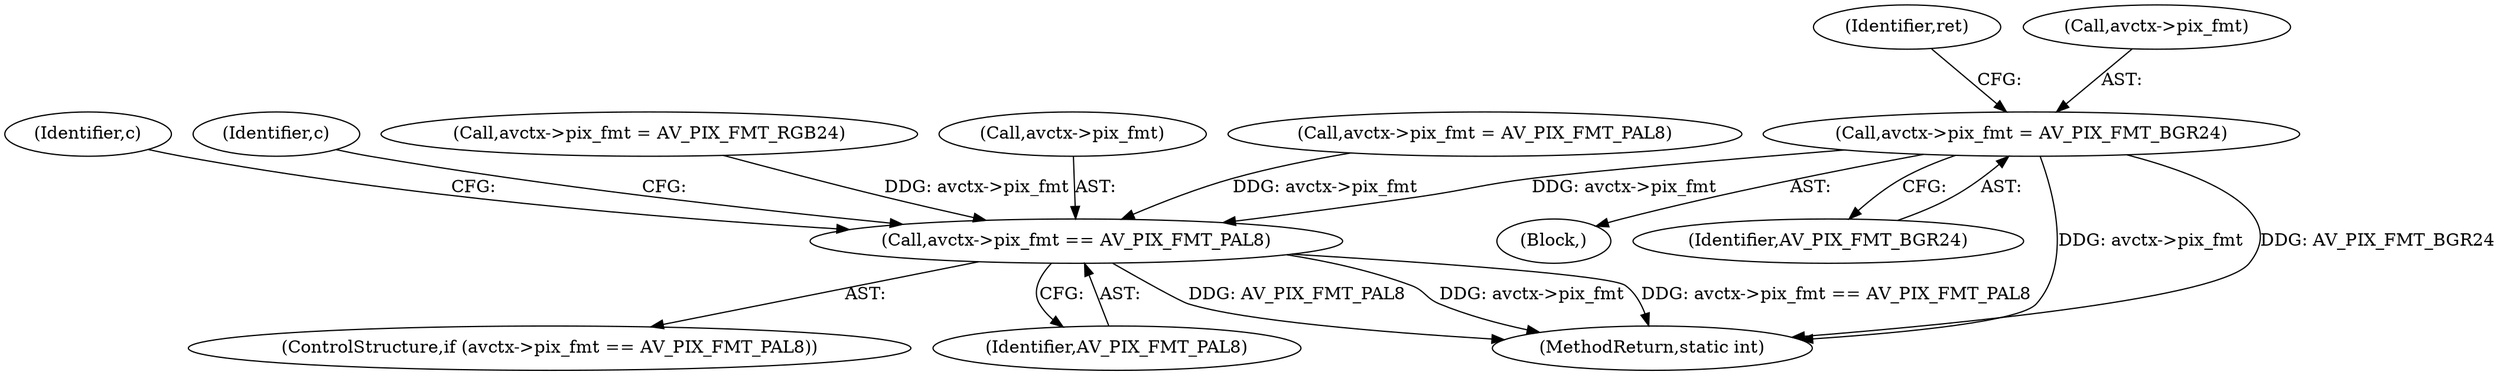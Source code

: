 digraph "0_FFmpeg_1e42736b95065c69a7481d0cf55247024f54b660@pointer" {
"1000386" [label="(Call,avctx->pix_fmt = AV_PIX_FMT_BGR24)"];
"1000488" [label="(Call,avctx->pix_fmt == AV_PIX_FMT_PAL8)"];
"1000500" [label="(Identifier,c)"];
"1000495" [label="(Identifier,c)"];
"1000390" [label="(Identifier,AV_PIX_FMT_BGR24)"];
"1000508" [label="(MethodReturn,static int)"];
"1000413" [label="(Call,avctx->pix_fmt = AV_PIX_FMT_RGB24)"];
"1000487" [label="(ControlStructure,if (avctx->pix_fmt == AV_PIX_FMT_PAL8))"];
"1000371" [label="(Block,)"];
"1000488" [label="(Call,avctx->pix_fmt == AV_PIX_FMT_PAL8)"];
"1000492" [label="(Identifier,AV_PIX_FMT_PAL8)"];
"1000489" [label="(Call,avctx->pix_fmt)"];
"1000435" [label="(Identifier,ret)"];
"1000349" [label="(Call,avctx->pix_fmt = AV_PIX_FMT_PAL8)"];
"1000387" [label="(Call,avctx->pix_fmt)"];
"1000386" [label="(Call,avctx->pix_fmt = AV_PIX_FMT_BGR24)"];
"1000386" -> "1000371"  [label="AST: "];
"1000386" -> "1000390"  [label="CFG: "];
"1000387" -> "1000386"  [label="AST: "];
"1000390" -> "1000386"  [label="AST: "];
"1000435" -> "1000386"  [label="CFG: "];
"1000386" -> "1000508"  [label="DDG: avctx->pix_fmt"];
"1000386" -> "1000508"  [label="DDG: AV_PIX_FMT_BGR24"];
"1000386" -> "1000488"  [label="DDG: avctx->pix_fmt"];
"1000488" -> "1000487"  [label="AST: "];
"1000488" -> "1000492"  [label="CFG: "];
"1000489" -> "1000488"  [label="AST: "];
"1000492" -> "1000488"  [label="AST: "];
"1000495" -> "1000488"  [label="CFG: "];
"1000500" -> "1000488"  [label="CFG: "];
"1000488" -> "1000508"  [label="DDG: avctx->pix_fmt"];
"1000488" -> "1000508"  [label="DDG: avctx->pix_fmt == AV_PIX_FMT_PAL8"];
"1000488" -> "1000508"  [label="DDG: AV_PIX_FMT_PAL8"];
"1000413" -> "1000488"  [label="DDG: avctx->pix_fmt"];
"1000349" -> "1000488"  [label="DDG: avctx->pix_fmt"];
}
